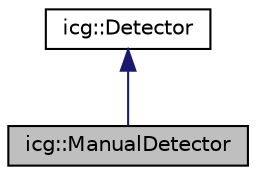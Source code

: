 digraph "icg::ManualDetector"
{
 // LATEX_PDF_SIZE
  edge [fontname="Helvetica",fontsize="10",labelfontname="Helvetica",labelfontsize="10"];
  node [fontname="Helvetica",fontsize="10",shape=record];
  Node1 [label="icg::ManualDetector",height=0.2,width=0.4,color="black", fillcolor="grey75", style="filled", fontcolor="black",tooltip="Detector that allows a user to select 4 points in the image and that, based on those points,..."];
  Node2 -> Node1 [dir="back",color="midnightblue",fontsize="10",style="solid",fontname="Helvetica"];
  Node2 [label="icg::Detector",height=0.2,width=0.4,color="black", fillcolor="white", style="filled",URL="$classicg_1_1Detector.html",tooltip="Abstract class that is able to set the pose of a referenced Body object."];
}
